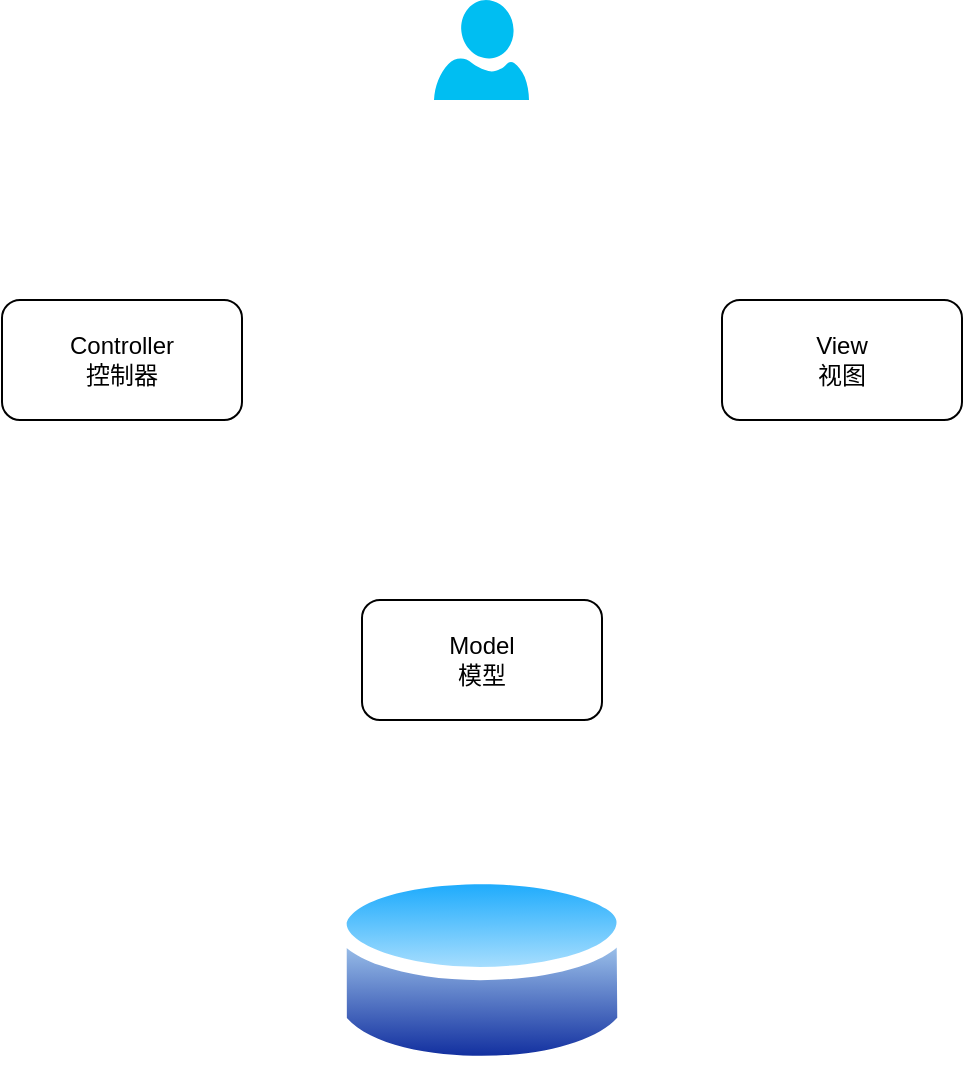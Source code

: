 <mxfile version="17.5.0" type="github">
  <diagram id="7u-bzlaxNCfuiFKdH_kw" name="Page-1">
    <mxGraphModel dx="782" dy="412" grid="1" gridSize="10" guides="1" tooltips="1" connect="1" arrows="1" fold="1" page="1" pageScale="1" pageWidth="827" pageHeight="1169" math="0" shadow="0">
      <root>
        <mxCell id="0" />
        <mxCell id="1" parent="0" />
        <mxCell id="kukDhXoUH24sscGrnGUv-1" value="" style="verticalLabelPosition=bottom;html=1;verticalAlign=top;align=center;strokeColor=none;fillColor=#00BEF2;shape=mxgraph.azure.user;" vertex="1" parent="1">
          <mxGeometry x="390" y="280" width="47.5" height="50" as="geometry" />
        </mxCell>
        <mxCell id="kukDhXoUH24sscGrnGUv-2" value="Controller&lt;br&gt;控制器" style="rounded=1;whiteSpace=wrap;html=1;" vertex="1" parent="1">
          <mxGeometry x="174" y="430" width="120" height="60" as="geometry" />
        </mxCell>
        <mxCell id="kukDhXoUH24sscGrnGUv-3" value="View&lt;br&gt;视图" style="rounded=1;whiteSpace=wrap;html=1;" vertex="1" parent="1">
          <mxGeometry x="534" y="430" width="120" height="60" as="geometry" />
        </mxCell>
        <mxCell id="kukDhXoUH24sscGrnGUv-4" value="Model&lt;br&gt;模型" style="rounded=1;whiteSpace=wrap;html=1;" vertex="1" parent="1">
          <mxGeometry x="354" y="580" width="120" height="60" as="geometry" />
        </mxCell>
        <mxCell id="kukDhXoUH24sscGrnGUv-5" value="" style="aspect=fixed;perimeter=ellipsePerimeter;html=1;align=center;shadow=0;dashed=0;spacingTop=3;image;image=img/lib/active_directory/database.svg;imageBackground=none;" vertex="1" parent="1">
          <mxGeometry x="339.67" y="710" width="148.65" height="110" as="geometry" />
        </mxCell>
      </root>
    </mxGraphModel>
  </diagram>
</mxfile>
